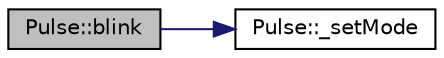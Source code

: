digraph "Pulse::blink"
{
 // LATEX_PDF_SIZE
  edge [fontname="Helvetica",fontsize="10",labelfontname="Helvetica",labelfontsize="10"];
  node [fontname="Helvetica",fontsize="10",shape=record];
  rankdir="LR";
  Node1 [label="Pulse::blink",height=0.2,width=0.4,color="black", fillcolor="grey75", style="filled", fontcolor="black",tooltip="Blink the led."];
  Node1 -> Node2 [color="midnightblue",fontsize="10",style="solid",fontname="Helvetica"];
  Node2 [label="Pulse::_setMode",height=0.2,width=0.4,color="black", fillcolor="white", style="filled",URL="$classPulse.html#adf44ce3c27a223c6cf38970d1077cd57",tooltip=" "];
}
